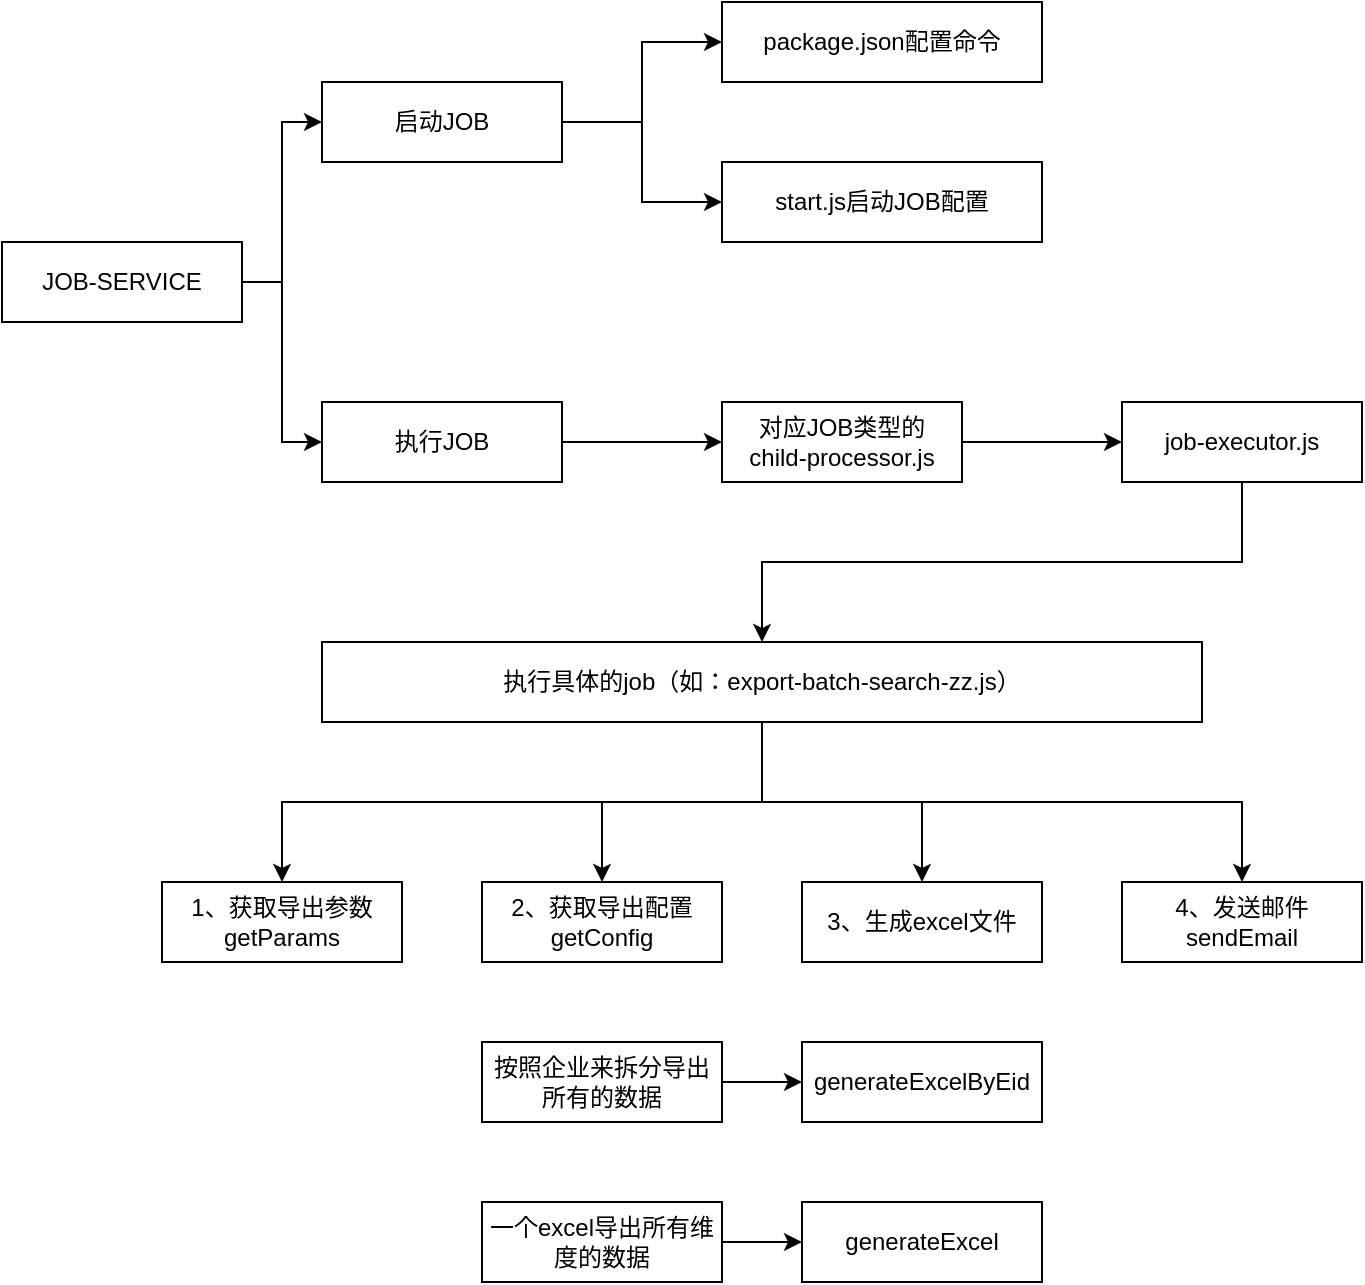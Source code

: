 <mxfile version="16.6.1" type="github">
  <diagram id="Vn3sLneKFZPjJrJGzjKy" name="Page-1">
    <mxGraphModel dx="1422" dy="796" grid="1" gridSize="10" guides="1" tooltips="1" connect="1" arrows="1" fold="1" page="1" pageScale="1" pageWidth="827" pageHeight="1169" math="0" shadow="0">
      <root>
        <mxCell id="0" />
        <mxCell id="1" parent="0" />
        <mxCell id="BfZCbma0hFOJCQdnXa2b-18" style="edgeStyle=orthogonalEdgeStyle;rounded=0;orthogonalLoop=1;jettySize=auto;html=1;exitX=1;exitY=0.5;exitDx=0;exitDy=0;entryX=0;entryY=0.5;entryDx=0;entryDy=0;" edge="1" parent="1" source="BfZCbma0hFOJCQdnXa2b-1" target="BfZCbma0hFOJCQdnXa2b-6">
          <mxGeometry relative="1" as="geometry" />
        </mxCell>
        <mxCell id="BfZCbma0hFOJCQdnXa2b-19" style="edgeStyle=orthogonalEdgeStyle;rounded=0;orthogonalLoop=1;jettySize=auto;html=1;entryX=0;entryY=0.5;entryDx=0;entryDy=0;" edge="1" parent="1" source="BfZCbma0hFOJCQdnXa2b-1" target="BfZCbma0hFOJCQdnXa2b-5">
          <mxGeometry relative="1" as="geometry">
            <Array as="points">
              <mxPoint x="180" y="300" />
              <mxPoint x="180" y="380" />
            </Array>
          </mxGeometry>
        </mxCell>
        <mxCell id="BfZCbma0hFOJCQdnXa2b-1" value="JOB-SERVICE" style="rounded=0;whiteSpace=wrap;html=1;" vertex="1" parent="1">
          <mxGeometry x="40" y="280" width="120" height="40" as="geometry" />
        </mxCell>
        <mxCell id="BfZCbma0hFOJCQdnXa2b-3" value="start.js启动JOB配置" style="rounded=0;whiteSpace=wrap;html=1;" vertex="1" parent="1">
          <mxGeometry x="400" y="240" width="160" height="40" as="geometry" />
        </mxCell>
        <mxCell id="BfZCbma0hFOJCQdnXa2b-4" value="package.json配置命令" style="rounded=0;whiteSpace=wrap;html=1;" vertex="1" parent="1">
          <mxGeometry x="400" y="160" width="160" height="40" as="geometry" />
        </mxCell>
        <mxCell id="BfZCbma0hFOJCQdnXa2b-10" value="" style="edgeStyle=orthogonalEdgeStyle;rounded=0;orthogonalLoop=1;jettySize=auto;html=1;" edge="1" parent="1" source="BfZCbma0hFOJCQdnXa2b-5" target="BfZCbma0hFOJCQdnXa2b-7">
          <mxGeometry relative="1" as="geometry" />
        </mxCell>
        <mxCell id="BfZCbma0hFOJCQdnXa2b-5" value="执行JOB" style="rounded=0;whiteSpace=wrap;html=1;" vertex="1" parent="1">
          <mxGeometry x="200" y="360" width="120" height="40" as="geometry" />
        </mxCell>
        <mxCell id="BfZCbma0hFOJCQdnXa2b-22" style="edgeStyle=orthogonalEdgeStyle;rounded=0;orthogonalLoop=1;jettySize=auto;html=1;exitX=1;exitY=0.5;exitDx=0;exitDy=0;entryX=0;entryY=0.5;entryDx=0;entryDy=0;" edge="1" parent="1" source="BfZCbma0hFOJCQdnXa2b-6" target="BfZCbma0hFOJCQdnXa2b-4">
          <mxGeometry relative="1" as="geometry">
            <mxPoint x="390" y="210" as="targetPoint" />
            <Array as="points">
              <mxPoint x="360" y="220" />
              <mxPoint x="360" y="180" />
            </Array>
          </mxGeometry>
        </mxCell>
        <mxCell id="BfZCbma0hFOJCQdnXa2b-23" style="edgeStyle=orthogonalEdgeStyle;rounded=0;orthogonalLoop=1;jettySize=auto;html=1;exitX=1;exitY=0.5;exitDx=0;exitDy=0;entryX=0;entryY=0.5;entryDx=0;entryDy=0;" edge="1" parent="1" source="BfZCbma0hFOJCQdnXa2b-6" target="BfZCbma0hFOJCQdnXa2b-3">
          <mxGeometry relative="1" as="geometry">
            <Array as="points">
              <mxPoint x="360" y="220" />
              <mxPoint x="360" y="260" />
            </Array>
          </mxGeometry>
        </mxCell>
        <mxCell id="BfZCbma0hFOJCQdnXa2b-6" value="启动JOB" style="rounded=0;whiteSpace=wrap;html=1;" vertex="1" parent="1">
          <mxGeometry x="200" y="200" width="120" height="40" as="geometry" />
        </mxCell>
        <mxCell id="BfZCbma0hFOJCQdnXa2b-11" value="" style="edgeStyle=orthogonalEdgeStyle;rounded=0;orthogonalLoop=1;jettySize=auto;html=1;" edge="1" parent="1" source="BfZCbma0hFOJCQdnXa2b-7" target="BfZCbma0hFOJCQdnXa2b-8">
          <mxGeometry relative="1" as="geometry" />
        </mxCell>
        <mxCell id="BfZCbma0hFOJCQdnXa2b-7" value="对应JOB类型的&lt;br&gt;child-processor.js" style="rounded=0;whiteSpace=wrap;html=1;" vertex="1" parent="1">
          <mxGeometry x="400" y="360" width="120" height="40" as="geometry" />
        </mxCell>
        <mxCell id="BfZCbma0hFOJCQdnXa2b-12" value="" style="edgeStyle=orthogonalEdgeStyle;rounded=0;orthogonalLoop=1;jettySize=auto;html=1;" edge="1" parent="1" source="BfZCbma0hFOJCQdnXa2b-8" target="BfZCbma0hFOJCQdnXa2b-9">
          <mxGeometry relative="1" as="geometry">
            <Array as="points">
              <mxPoint x="660" y="440" />
              <mxPoint x="420" y="440" />
            </Array>
          </mxGeometry>
        </mxCell>
        <mxCell id="BfZCbma0hFOJCQdnXa2b-8" value="job-executor.js" style="rounded=0;whiteSpace=wrap;html=1;" vertex="1" parent="1">
          <mxGeometry x="600" y="360" width="120" height="40" as="geometry" />
        </mxCell>
        <mxCell id="BfZCbma0hFOJCQdnXa2b-28" style="edgeStyle=orthogonalEdgeStyle;rounded=0;orthogonalLoop=1;jettySize=auto;html=1;exitX=0.25;exitY=1;exitDx=0;exitDy=0;entryX=0.5;entryY=0;entryDx=0;entryDy=0;" edge="1" parent="1" source="BfZCbma0hFOJCQdnXa2b-9" target="BfZCbma0hFOJCQdnXa2b-24">
          <mxGeometry relative="1" as="geometry">
            <Array as="points">
              <mxPoint x="420" y="520" />
              <mxPoint x="420" y="560" />
              <mxPoint x="180" y="560" />
            </Array>
          </mxGeometry>
        </mxCell>
        <mxCell id="BfZCbma0hFOJCQdnXa2b-29" style="edgeStyle=orthogonalEdgeStyle;rounded=0;orthogonalLoop=1;jettySize=auto;html=1;exitX=0.5;exitY=1;exitDx=0;exitDy=0;entryX=0.5;entryY=0;entryDx=0;entryDy=0;" edge="1" parent="1" source="BfZCbma0hFOJCQdnXa2b-9" target="BfZCbma0hFOJCQdnXa2b-25">
          <mxGeometry relative="1" as="geometry" />
        </mxCell>
        <mxCell id="BfZCbma0hFOJCQdnXa2b-30" style="edgeStyle=orthogonalEdgeStyle;rounded=0;orthogonalLoop=1;jettySize=auto;html=1;exitX=0.5;exitY=1;exitDx=0;exitDy=0;entryX=0.5;entryY=0;entryDx=0;entryDy=0;" edge="1" parent="1" source="BfZCbma0hFOJCQdnXa2b-9" target="BfZCbma0hFOJCQdnXa2b-26">
          <mxGeometry relative="1" as="geometry" />
        </mxCell>
        <mxCell id="BfZCbma0hFOJCQdnXa2b-31" style="edgeStyle=orthogonalEdgeStyle;rounded=0;orthogonalLoop=1;jettySize=auto;html=1;exitX=0.75;exitY=1;exitDx=0;exitDy=0;entryX=0.5;entryY=0;entryDx=0;entryDy=0;" edge="1" parent="1" source="BfZCbma0hFOJCQdnXa2b-9" target="BfZCbma0hFOJCQdnXa2b-27">
          <mxGeometry relative="1" as="geometry">
            <Array as="points">
              <mxPoint x="420" y="520" />
              <mxPoint x="420" y="560" />
              <mxPoint x="660" y="560" />
            </Array>
          </mxGeometry>
        </mxCell>
        <mxCell id="BfZCbma0hFOJCQdnXa2b-9" value="执行具体的job（如：export-batch-search-zz.js）" style="rounded=0;whiteSpace=wrap;html=1;" vertex="1" parent="1">
          <mxGeometry x="200" y="480" width="440" height="40" as="geometry" />
        </mxCell>
        <mxCell id="BfZCbma0hFOJCQdnXa2b-24" value="1、获取导出参数&lt;br&gt;getParams" style="rounded=0;whiteSpace=wrap;html=1;" vertex="1" parent="1">
          <mxGeometry x="120" y="600" width="120" height="40" as="geometry" />
        </mxCell>
        <mxCell id="BfZCbma0hFOJCQdnXa2b-25" value="2、获取导出配置&lt;br&gt;getConfig" style="rounded=0;whiteSpace=wrap;html=1;" vertex="1" parent="1">
          <mxGeometry x="280" y="600" width="120" height="40" as="geometry" />
        </mxCell>
        <mxCell id="BfZCbma0hFOJCQdnXa2b-26" value="3、生成excel文件" style="rounded=0;whiteSpace=wrap;html=1;" vertex="1" parent="1">
          <mxGeometry x="440" y="600" width="120" height="40" as="geometry" />
        </mxCell>
        <mxCell id="BfZCbma0hFOJCQdnXa2b-27" value="4、发送邮件&lt;br&gt;sendEmail" style="rounded=0;whiteSpace=wrap;html=1;" vertex="1" parent="1">
          <mxGeometry x="600" y="600" width="120" height="40" as="geometry" />
        </mxCell>
        <mxCell id="BfZCbma0hFOJCQdnXa2b-36" value="" style="edgeStyle=orthogonalEdgeStyle;rounded=0;orthogonalLoop=1;jettySize=auto;html=1;" edge="1" parent="1" source="BfZCbma0hFOJCQdnXa2b-32" target="BfZCbma0hFOJCQdnXa2b-34">
          <mxGeometry relative="1" as="geometry" />
        </mxCell>
        <mxCell id="BfZCbma0hFOJCQdnXa2b-32" value="按照企业来拆分导出所有的数据" style="rounded=0;whiteSpace=wrap;html=1;" vertex="1" parent="1">
          <mxGeometry x="280" y="680" width="120" height="40" as="geometry" />
        </mxCell>
        <mxCell id="BfZCbma0hFOJCQdnXa2b-37" value="" style="edgeStyle=orthogonalEdgeStyle;rounded=0;orthogonalLoop=1;jettySize=auto;html=1;" edge="1" parent="1" source="BfZCbma0hFOJCQdnXa2b-33" target="BfZCbma0hFOJCQdnXa2b-35">
          <mxGeometry relative="1" as="geometry" />
        </mxCell>
        <mxCell id="BfZCbma0hFOJCQdnXa2b-33" value="一个excel导出所有维度的数据" style="rounded=0;whiteSpace=wrap;html=1;" vertex="1" parent="1">
          <mxGeometry x="280" y="760" width="120" height="40" as="geometry" />
        </mxCell>
        <mxCell id="BfZCbma0hFOJCQdnXa2b-34" value="generateExcelByEid" style="rounded=0;whiteSpace=wrap;html=1;" vertex="1" parent="1">
          <mxGeometry x="440" y="680" width="120" height="40" as="geometry" />
        </mxCell>
        <mxCell id="BfZCbma0hFOJCQdnXa2b-35" value="generateExcel" style="rounded=0;whiteSpace=wrap;html=1;" vertex="1" parent="1">
          <mxGeometry x="440" y="760" width="120" height="40" as="geometry" />
        </mxCell>
      </root>
    </mxGraphModel>
  </diagram>
</mxfile>
